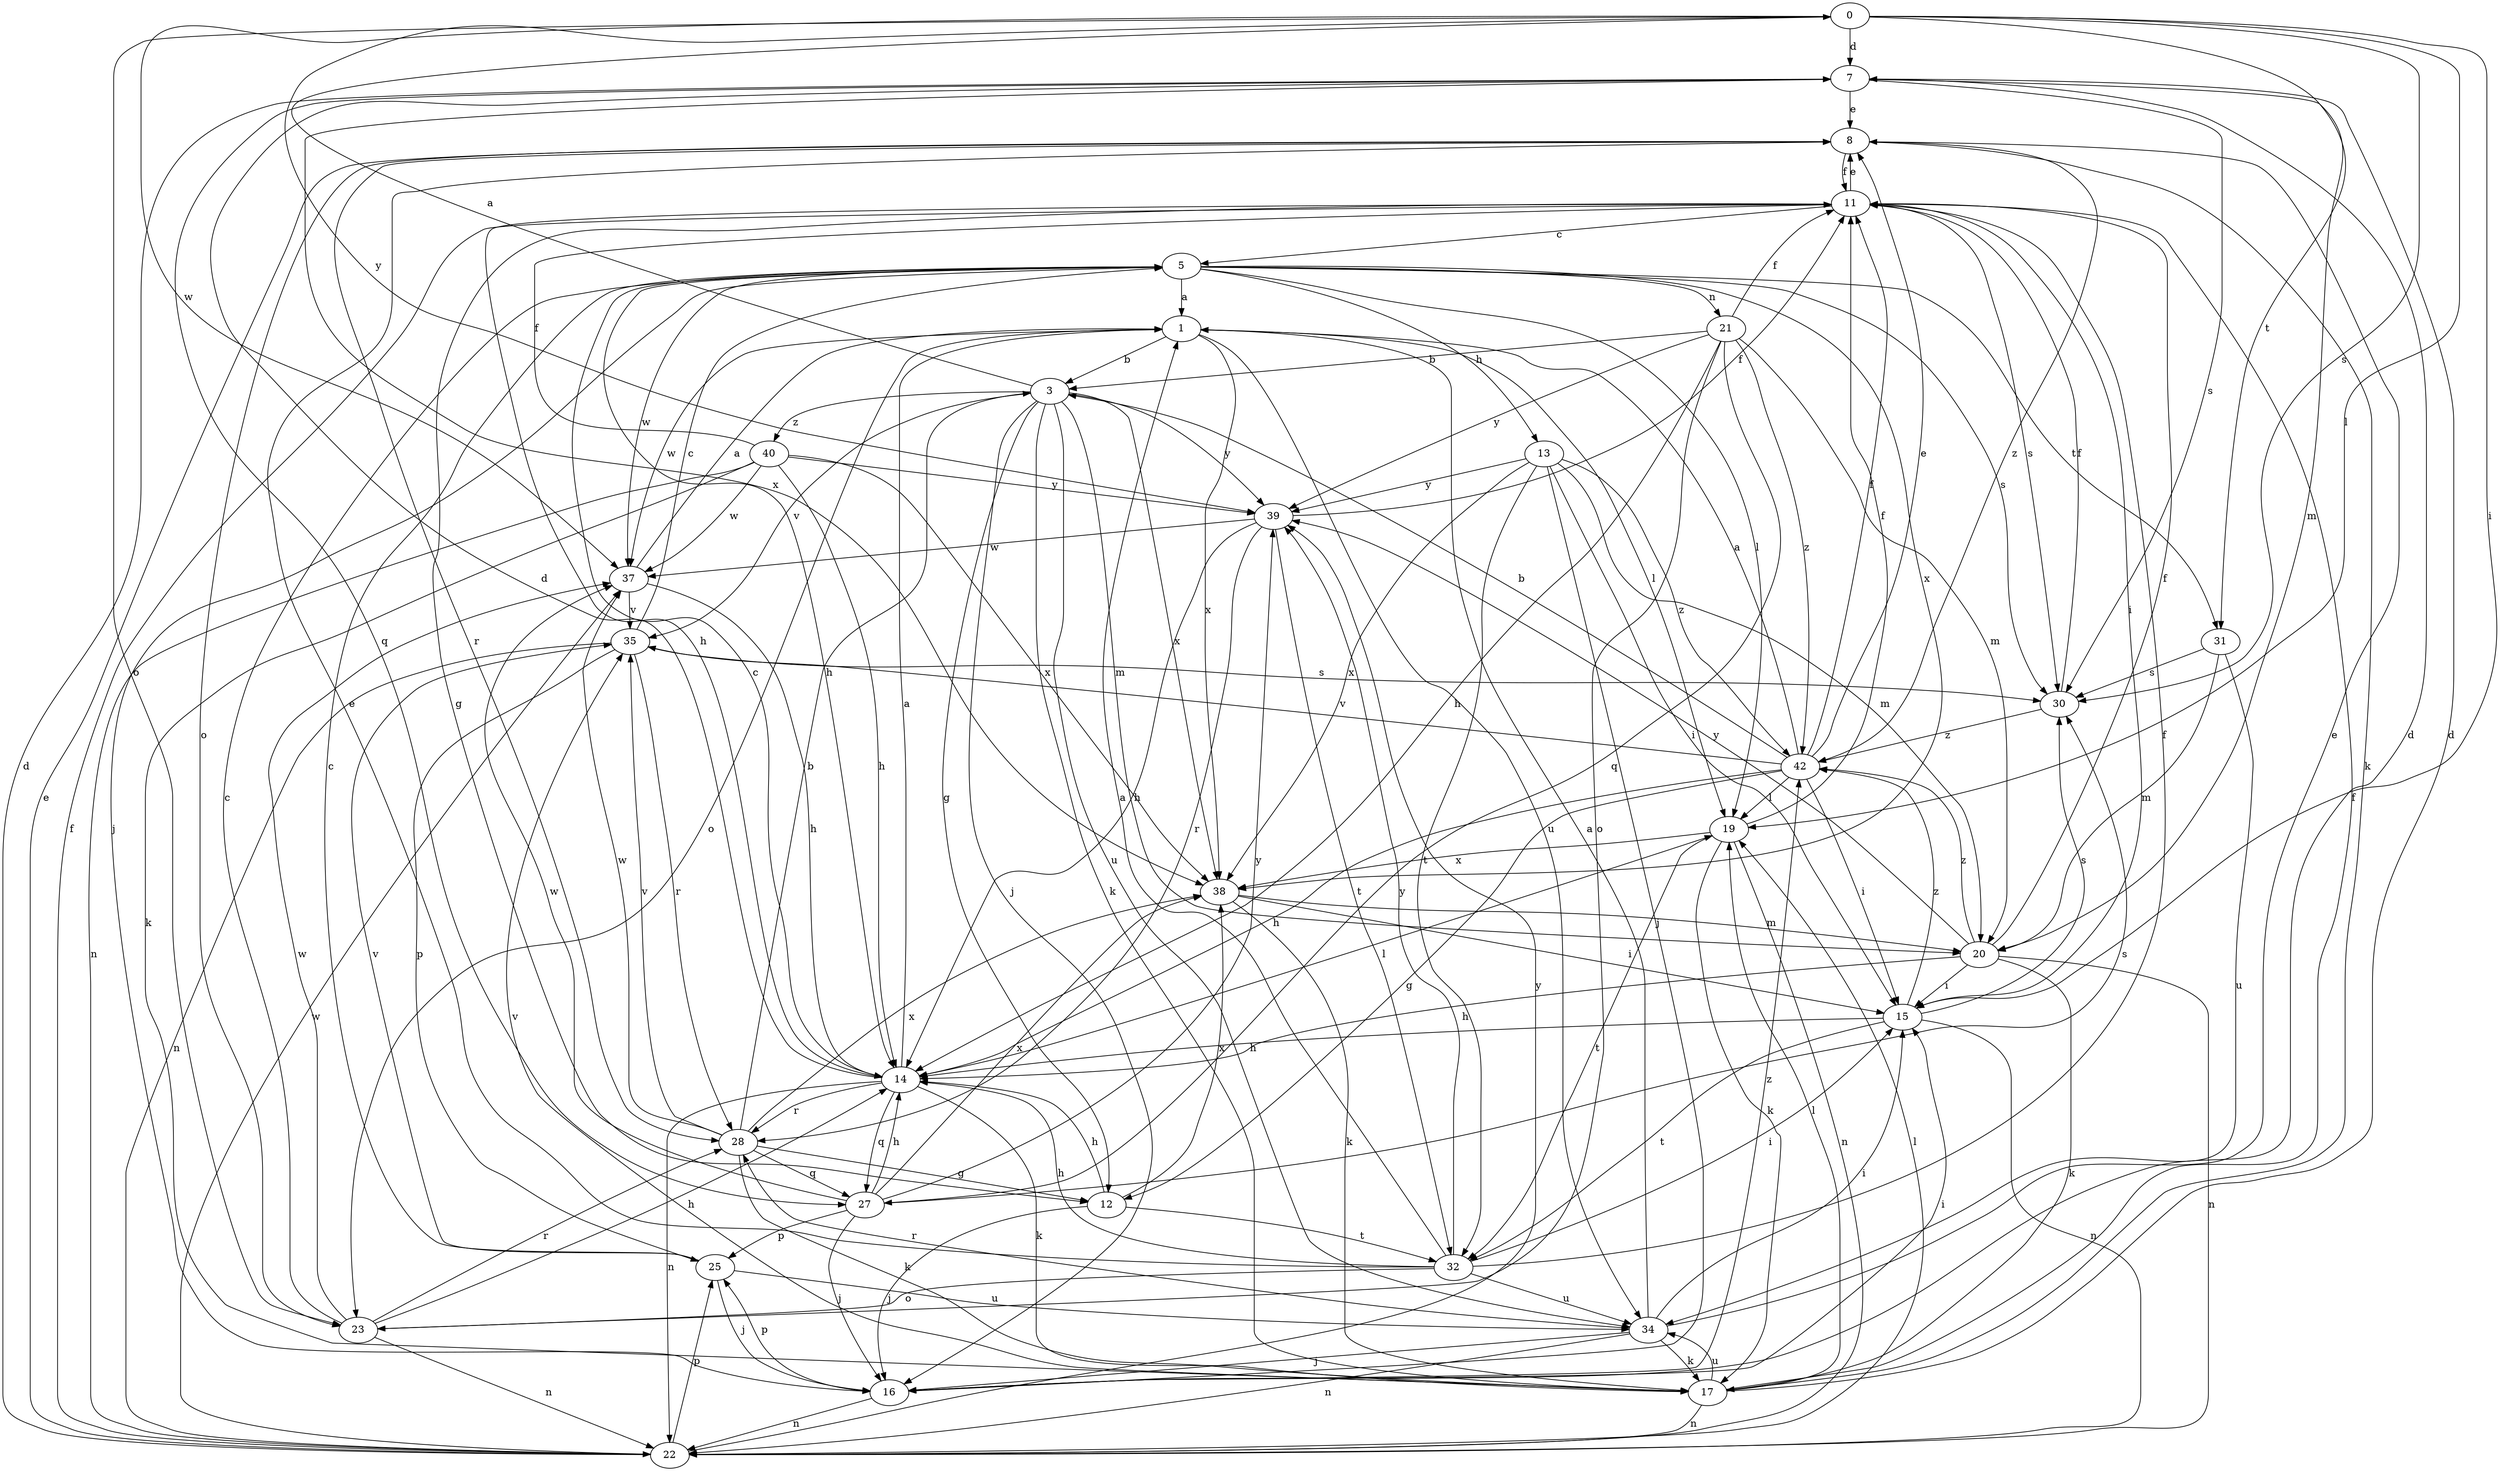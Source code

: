 strict digraph  {
0;
1;
3;
5;
7;
8;
11;
12;
13;
14;
15;
16;
17;
19;
20;
21;
22;
23;
25;
27;
28;
30;
31;
32;
34;
35;
37;
38;
39;
40;
42;
0 -> 7  [label=d];
0 -> 15  [label=i];
0 -> 19  [label=l];
0 -> 23  [label=o];
0 -> 30  [label=s];
0 -> 31  [label=t];
0 -> 37  [label=w];
0 -> 39  [label=y];
1 -> 3  [label=b];
1 -> 19  [label=l];
1 -> 23  [label=o];
1 -> 34  [label=u];
1 -> 37  [label=w];
1 -> 38  [label=x];
3 -> 0  [label=a];
3 -> 12  [label=g];
3 -> 16  [label=j];
3 -> 17  [label=k];
3 -> 20  [label=m];
3 -> 34  [label=u];
3 -> 35  [label=v];
3 -> 38  [label=x];
3 -> 39  [label=y];
3 -> 40  [label=z];
5 -> 1  [label=a];
5 -> 13  [label=h];
5 -> 14  [label=h];
5 -> 16  [label=j];
5 -> 19  [label=l];
5 -> 21  [label=n];
5 -> 30  [label=s];
5 -> 31  [label=t];
5 -> 37  [label=w];
5 -> 38  [label=x];
7 -> 8  [label=e];
7 -> 20  [label=m];
7 -> 27  [label=q];
7 -> 30  [label=s];
7 -> 38  [label=x];
8 -> 11  [label=f];
8 -> 17  [label=k];
8 -> 23  [label=o];
8 -> 28  [label=r];
8 -> 42  [label=z];
11 -> 5  [label=c];
11 -> 8  [label=e];
11 -> 12  [label=g];
11 -> 14  [label=h];
11 -> 15  [label=i];
11 -> 30  [label=s];
12 -> 14  [label=h];
12 -> 16  [label=j];
12 -> 32  [label=t];
12 -> 38  [label=x];
13 -> 15  [label=i];
13 -> 16  [label=j];
13 -> 20  [label=m];
13 -> 32  [label=t];
13 -> 38  [label=x];
13 -> 39  [label=y];
13 -> 42  [label=z];
14 -> 1  [label=a];
14 -> 5  [label=c];
14 -> 7  [label=d];
14 -> 17  [label=k];
14 -> 19  [label=l];
14 -> 22  [label=n];
14 -> 27  [label=q];
14 -> 28  [label=r];
15 -> 14  [label=h];
15 -> 22  [label=n];
15 -> 30  [label=s];
15 -> 32  [label=t];
15 -> 42  [label=z];
16 -> 7  [label=d];
16 -> 15  [label=i];
16 -> 22  [label=n];
16 -> 25  [label=p];
16 -> 42  [label=z];
17 -> 7  [label=d];
17 -> 11  [label=f];
17 -> 19  [label=l];
17 -> 22  [label=n];
17 -> 34  [label=u];
17 -> 35  [label=v];
19 -> 11  [label=f];
19 -> 17  [label=k];
19 -> 22  [label=n];
19 -> 32  [label=t];
19 -> 38  [label=x];
20 -> 11  [label=f];
20 -> 14  [label=h];
20 -> 15  [label=i];
20 -> 17  [label=k];
20 -> 22  [label=n];
20 -> 39  [label=y];
20 -> 42  [label=z];
21 -> 3  [label=b];
21 -> 11  [label=f];
21 -> 14  [label=h];
21 -> 20  [label=m];
21 -> 23  [label=o];
21 -> 27  [label=q];
21 -> 39  [label=y];
21 -> 42  [label=z];
22 -> 7  [label=d];
22 -> 8  [label=e];
22 -> 11  [label=f];
22 -> 19  [label=l];
22 -> 25  [label=p];
22 -> 37  [label=w];
22 -> 39  [label=y];
23 -> 5  [label=c];
23 -> 14  [label=h];
23 -> 22  [label=n];
23 -> 28  [label=r];
23 -> 37  [label=w];
25 -> 5  [label=c];
25 -> 16  [label=j];
25 -> 34  [label=u];
25 -> 35  [label=v];
27 -> 14  [label=h];
27 -> 16  [label=j];
27 -> 25  [label=p];
27 -> 30  [label=s];
27 -> 37  [label=w];
27 -> 38  [label=x];
27 -> 39  [label=y];
28 -> 3  [label=b];
28 -> 12  [label=g];
28 -> 17  [label=k];
28 -> 27  [label=q];
28 -> 35  [label=v];
28 -> 37  [label=w];
28 -> 38  [label=x];
30 -> 11  [label=f];
30 -> 42  [label=z];
31 -> 20  [label=m];
31 -> 30  [label=s];
31 -> 34  [label=u];
32 -> 1  [label=a];
32 -> 8  [label=e];
32 -> 11  [label=f];
32 -> 14  [label=h];
32 -> 15  [label=i];
32 -> 23  [label=o];
32 -> 34  [label=u];
32 -> 39  [label=y];
34 -> 1  [label=a];
34 -> 8  [label=e];
34 -> 15  [label=i];
34 -> 16  [label=j];
34 -> 17  [label=k];
34 -> 22  [label=n];
34 -> 28  [label=r];
35 -> 5  [label=c];
35 -> 22  [label=n];
35 -> 25  [label=p];
35 -> 28  [label=r];
35 -> 30  [label=s];
37 -> 1  [label=a];
37 -> 14  [label=h];
37 -> 35  [label=v];
38 -> 15  [label=i];
38 -> 17  [label=k];
38 -> 20  [label=m];
39 -> 11  [label=f];
39 -> 14  [label=h];
39 -> 28  [label=r];
39 -> 32  [label=t];
39 -> 37  [label=w];
40 -> 11  [label=f];
40 -> 14  [label=h];
40 -> 17  [label=k];
40 -> 22  [label=n];
40 -> 37  [label=w];
40 -> 38  [label=x];
40 -> 39  [label=y];
42 -> 1  [label=a];
42 -> 3  [label=b];
42 -> 8  [label=e];
42 -> 11  [label=f];
42 -> 12  [label=g];
42 -> 14  [label=h];
42 -> 15  [label=i];
42 -> 19  [label=l];
42 -> 35  [label=v];
}
